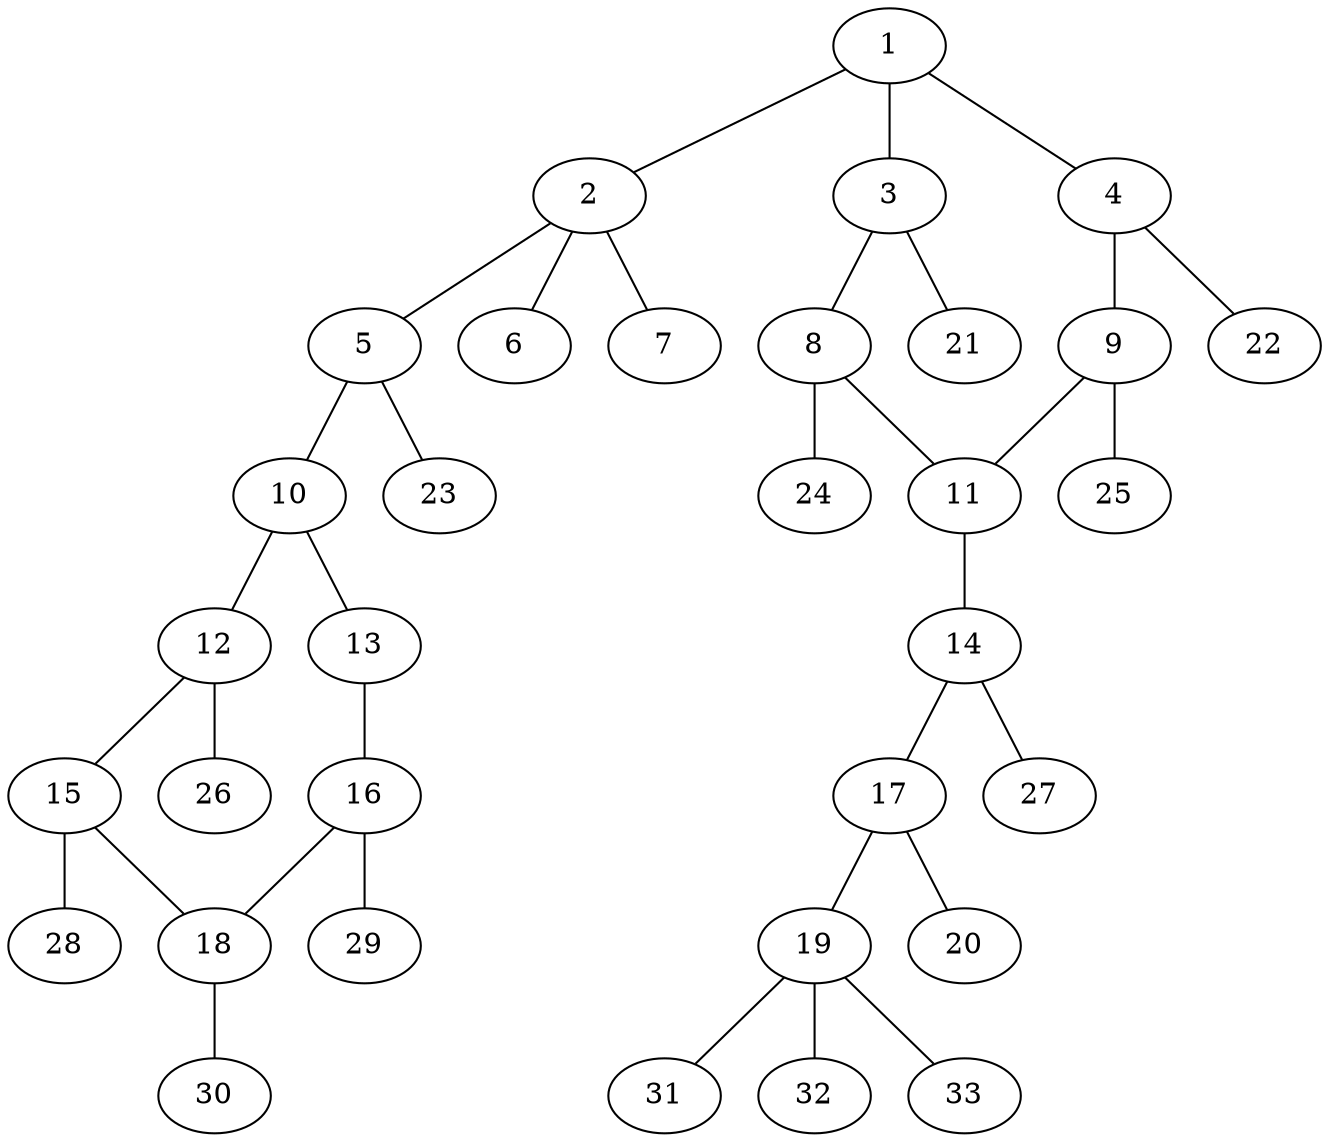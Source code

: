 graph molecule_2198 {
	1	 [chem=C];
	2	 [chem=S];
	1 -- 2	 [valence=1];
	3	 [chem=C];
	1 -- 3	 [valence=1];
	4	 [chem=C];
	1 -- 4	 [valence=2];
	5	 [chem=N];
	2 -- 5	 [valence=1];
	6	 [chem=O];
	2 -- 6	 [valence=2];
	7	 [chem=O];
	2 -- 7	 [valence=2];
	8	 [chem=C];
	3 -- 8	 [valence=2];
	21	 [chem=H];
	3 -- 21	 [valence=1];
	9	 [chem=C];
	4 -- 9	 [valence=1];
	22	 [chem=H];
	4 -- 22	 [valence=1];
	10	 [chem=C];
	5 -- 10	 [valence=1];
	23	 [chem=H];
	5 -- 23	 [valence=1];
	11	 [chem=C];
	8 -- 11	 [valence=1];
	24	 [chem=H];
	8 -- 24	 [valence=1];
	9 -- 11	 [valence=2];
	25	 [chem=H];
	9 -- 25	 [valence=1];
	12	 [chem=C];
	10 -- 12	 [valence=2];
	13	 [chem=N];
	10 -- 13	 [valence=1];
	14	 [chem=N];
	11 -- 14	 [valence=1];
	15	 [chem=C];
	12 -- 15	 [valence=1];
	26	 [chem=H];
	12 -- 26	 [valence=1];
	16	 [chem=C];
	13 -- 16	 [valence=2];
	17	 [chem=C];
	14 -- 17	 [valence=1];
	27	 [chem=H];
	14 -- 27	 [valence=1];
	18	 [chem=C];
	15 -- 18	 [valence=2];
	28	 [chem=H];
	15 -- 28	 [valence=1];
	16 -- 18	 [valence=1];
	29	 [chem=H];
	16 -- 29	 [valence=1];
	19	 [chem=C];
	17 -- 19	 [valence=1];
	20	 [chem=O];
	17 -- 20	 [valence=2];
	30	 [chem=H];
	18 -- 30	 [valence=1];
	31	 [chem=H];
	19 -- 31	 [valence=1];
	32	 [chem=H];
	19 -- 32	 [valence=1];
	33	 [chem=H];
	19 -- 33	 [valence=1];
}
